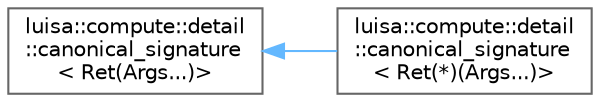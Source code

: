 digraph "类继承关系图"
{
 // LATEX_PDF_SIZE
  bgcolor="transparent";
  edge [fontname=Helvetica,fontsize=10,labelfontname=Helvetica,labelfontsize=10];
  node [fontname=Helvetica,fontsize=10,shape=box,height=0.2,width=0.4];
  rankdir="LR";
  Node0 [id="Node000000",label="luisa::compute::detail\l::canonical_signature\l\< Ret(Args...)\>",height=0.2,width=0.4,color="grey40", fillcolor="white", style="filled",URL="$structluisa_1_1compute_1_1detail_1_1canonical__signature_3_01_ret_07_args_8_8_8_08_4.html",tooltip=" "];
  Node0 -> Node1 [id="edge1331_Node000000_Node000001",dir="back",color="steelblue1",style="solid",tooltip=" "];
  Node1 [id="Node000001",label="luisa::compute::detail\l::canonical_signature\l\< Ret(*)(Args...)\>",height=0.2,width=0.4,color="grey40", fillcolor="white", style="filled",URL="$structluisa_1_1compute_1_1detail_1_1canonical__signature_3_01_ret_07_5_08_07_args_8_8_8_08_4.html",tooltip=" "];
}
